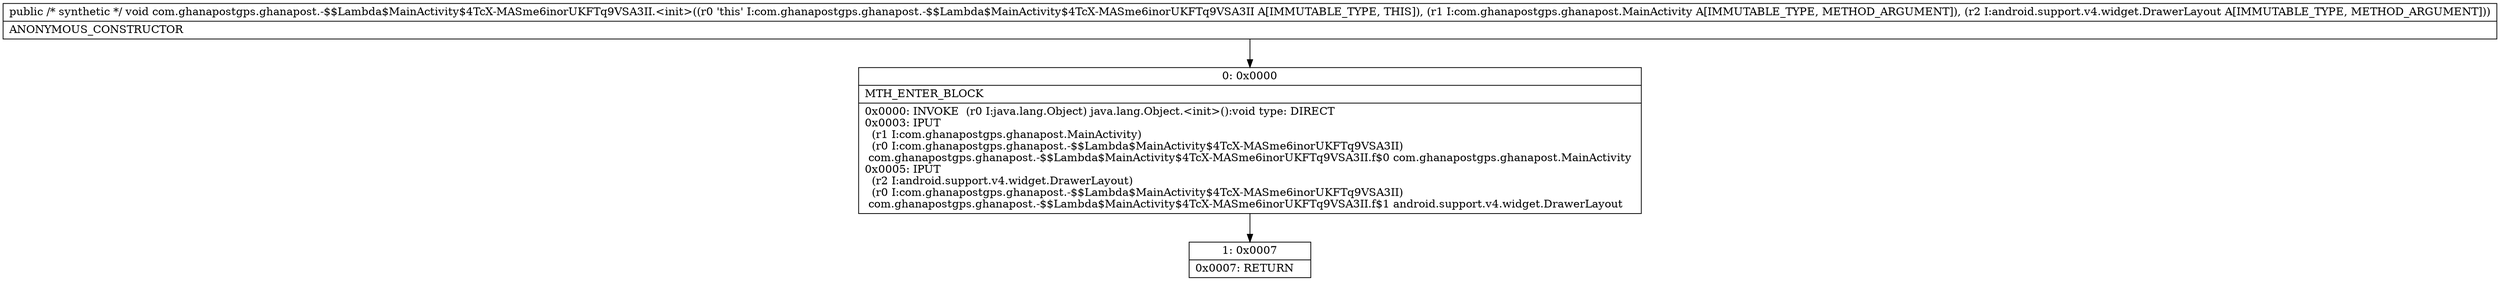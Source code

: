 digraph "CFG forcom.ghanapostgps.ghanapost.\-$$Lambda$MainActivity$4TcX\-MASme6inorUKFTq9VSA3II.\<init\>(Lcom\/ghanapostgps\/ghanapost\/MainActivity;Landroid\/support\/v4\/widget\/DrawerLayout;)V" {
Node_0 [shape=record,label="{0\:\ 0x0000|MTH_ENTER_BLOCK\l|0x0000: INVOKE  (r0 I:java.lang.Object) java.lang.Object.\<init\>():void type: DIRECT \l0x0003: IPUT  \l  (r1 I:com.ghanapostgps.ghanapost.MainActivity)\l  (r0 I:com.ghanapostgps.ghanapost.\-$$Lambda$MainActivity$4TcX\-MASme6inorUKFTq9VSA3II)\l com.ghanapostgps.ghanapost.\-$$Lambda$MainActivity$4TcX\-MASme6inorUKFTq9VSA3II.f$0 com.ghanapostgps.ghanapost.MainActivity \l0x0005: IPUT  \l  (r2 I:android.support.v4.widget.DrawerLayout)\l  (r0 I:com.ghanapostgps.ghanapost.\-$$Lambda$MainActivity$4TcX\-MASme6inorUKFTq9VSA3II)\l com.ghanapostgps.ghanapost.\-$$Lambda$MainActivity$4TcX\-MASme6inorUKFTq9VSA3II.f$1 android.support.v4.widget.DrawerLayout \l}"];
Node_1 [shape=record,label="{1\:\ 0x0007|0x0007: RETURN   \l}"];
MethodNode[shape=record,label="{public \/* synthetic *\/ void com.ghanapostgps.ghanapost.\-$$Lambda$MainActivity$4TcX\-MASme6inorUKFTq9VSA3II.\<init\>((r0 'this' I:com.ghanapostgps.ghanapost.\-$$Lambda$MainActivity$4TcX\-MASme6inorUKFTq9VSA3II A[IMMUTABLE_TYPE, THIS]), (r1 I:com.ghanapostgps.ghanapost.MainActivity A[IMMUTABLE_TYPE, METHOD_ARGUMENT]), (r2 I:android.support.v4.widget.DrawerLayout A[IMMUTABLE_TYPE, METHOD_ARGUMENT]))  | ANONYMOUS_CONSTRUCTOR\l}"];
MethodNode -> Node_0;
Node_0 -> Node_1;
}

